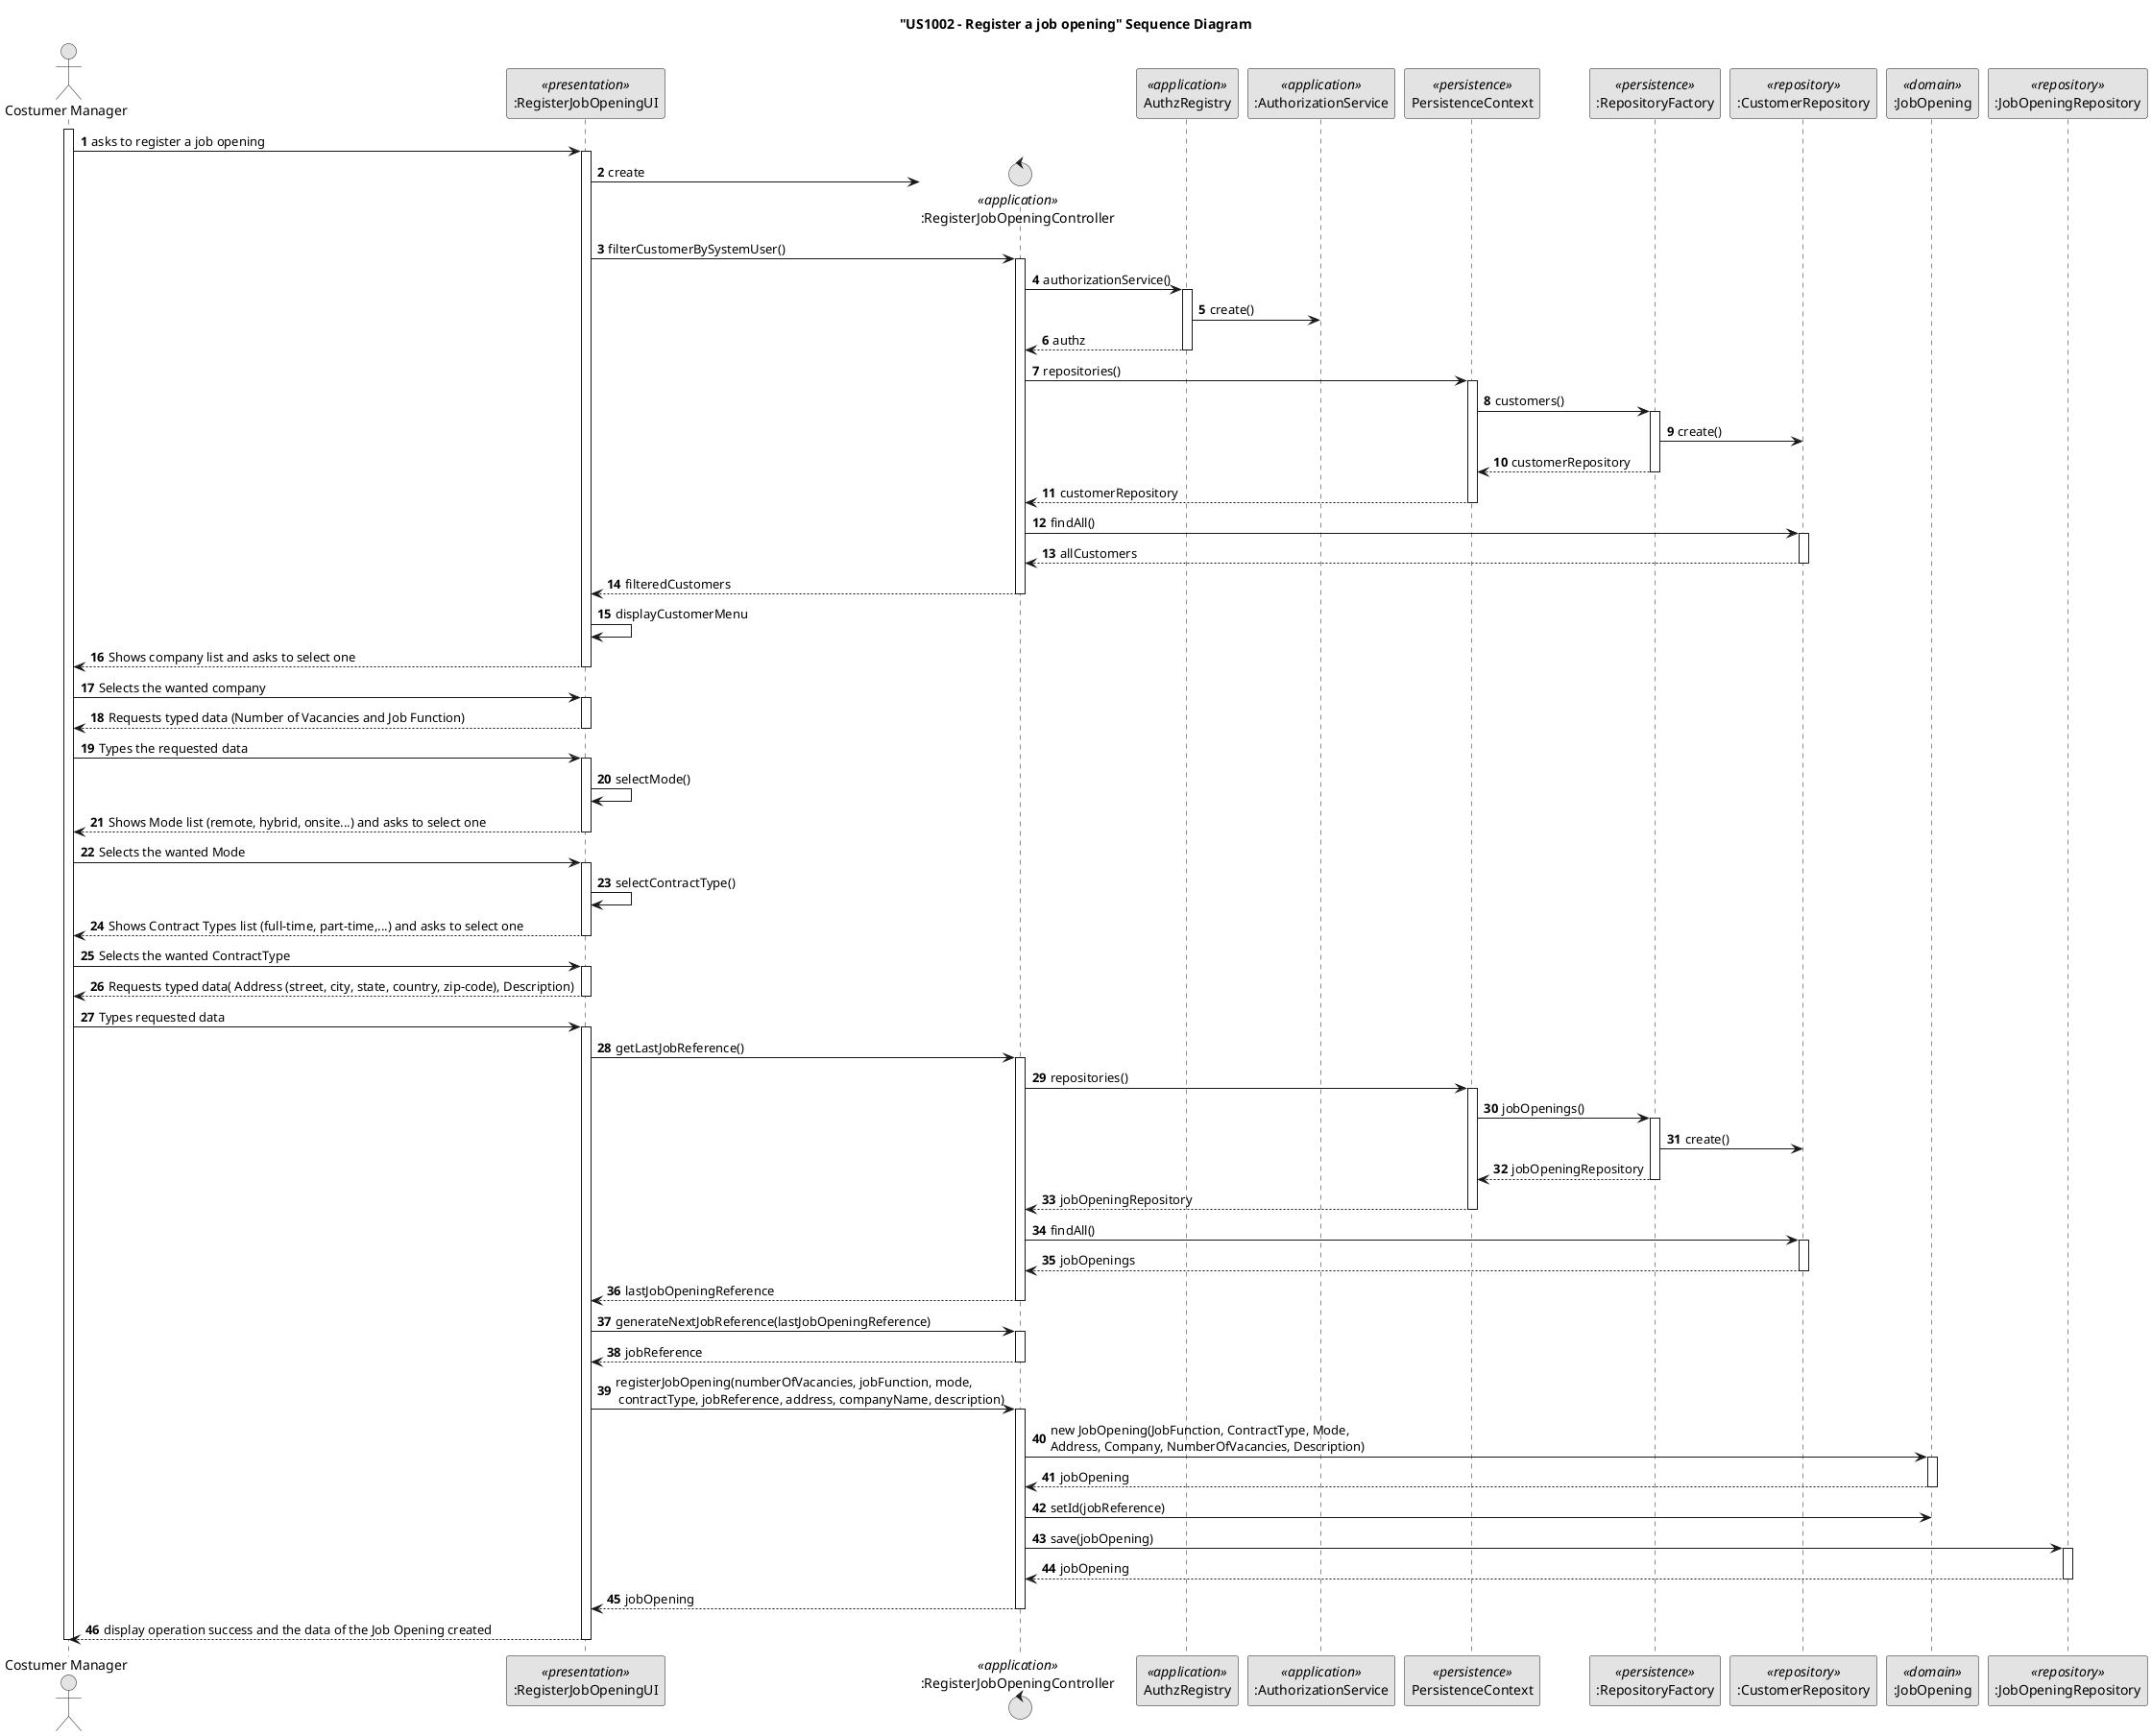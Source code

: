 @startuml
skinparam monochrome true
skinparam packageStyle rectangle
skinparam shadowing false

autonumber

title "US1002 - Register a job opening" Sequence Diagram
'hide footbox
actor "Costumer Manager" as CM
participant ":RegisterJobOpeningUI" as UI <<presentation>>
control ":RegisterJobOpeningController" as CTRL <<application>>
participant "AuthzRegistry" as AR  <<application>>
participant ":AuthorizationService" as AUTHS <<application>>
participant "PersistenceContext" as PC <<persistence>>
participant ":RepositoryFactory" as RF <<persistence>>
participant ":CustomerRepository" as CR <<repository>>
participant ":JobOpening" as JO <<domain>>

participant ":JobOpeningRepository" as JOR <<repository>>
activate CM

    CM -> UI : asks to register a job opening

    activate UI

        UI -> CTRL** : create

          UI -> CTRL : filterCustomerBySystemUser()
activate CTRL
          CTRL->AR : authorizationService()
           activate AR
           AR->AUTHS : create()


                                  AR-->CTRL : authz
                                  deactivate AR




            CTRL->PC:repositories()
                activate PC
                PC->RF : customers()


                activate RF
                RF->CR:create()


                RF --> PC : customerRepository
                deactivate RF
                PC-->CTRL : customerRepository
                deactivate PC

                CTRL->CR:findAll()
                activate CR

                CR --> CTRL : allCustomers
                deactivate CR

                deactivate CR

        CTRL --> UI : filteredCustomers

deactivate CTRL
UI -> UI : displayCustomerMenu
        deactivate CTRL


        UI --> CM : Shows company list and asks to select one
        deactivate UI
        CM -> UI : Selects the wanted company
        activate UI


        UI --> CM : Requests typed data (Number of Vacancies and Job Function)

    deactivate UI

CM -> UI : Types the requested data
activate UI
UI->UI :selectMode()
UI --> CM : Shows Mode list (remote, hybrid, onsite...) and asks to select one
deactivate UI
CM -> UI : Selects the wanted Mode
activate UI
UI -> UI :selectContractType()
UI --> CM :   Shows Contract Types list (full-time, part-time,...) and asks to select one
deactivate UI
CM -> UI : Selects the wanted ContractType
activate UI


UI --> CM : Requests typed data( Address (street, city, state, country, zip-code), Description)
deactivate UI
CM -> UI : Types requested data
activate UI


UI -> CTRL : getLastJobReference()
activate CTRL
CTRL->PC:repositories()
                activate PC
                PC->RF : jobOpenings()

                activate RF
                RF->CR:create()


                RF --> PC : jobOpeningRepository
                deactivate RF
                PC-->CTRL : jobOpeningRepository
                deactivate PC

                CTRL->CR:findAll()
                activate CR

                CR --> CTRL : jobOpenings
                deactivate CR

                deactivate CR


    deactivate JOR
CTRL --> UI :lastJobOpeningReference
deactivate CTRL

UI -> CTRL : generateNextJobReference(lastJobOpeningReference)
activate CTRL

CTRL --> UI :jobReference
deactivate CTRL


      UI -> CTRL : registerJobOpening(numberOfVacancies, jobFunction, mode,\n contractType, jobReference, address, companyName, description)
    activate CTRL

    CTRL -> JO : new JobOpening(JobFunction, ContractType, Mode, \nAddress, Company, NumberOfVacancies, Description)
    activate JO

    JO --> CTRL : jobOpening
    deactivate JO

    CTRL -> JO : setId(jobReference)


CTRL -> JOR : save(jobOpening)
activate JOR

JOR -->CTRL : jobOpening
deactivate JOR
        deactivate RF

CTRL --> UI :  jobOpening
deactivate CTRL
        UI --> CM : display operation success and the data of the Job Opening created

    deactivate UI



    deactivate UI
deactivate CM

@enduml